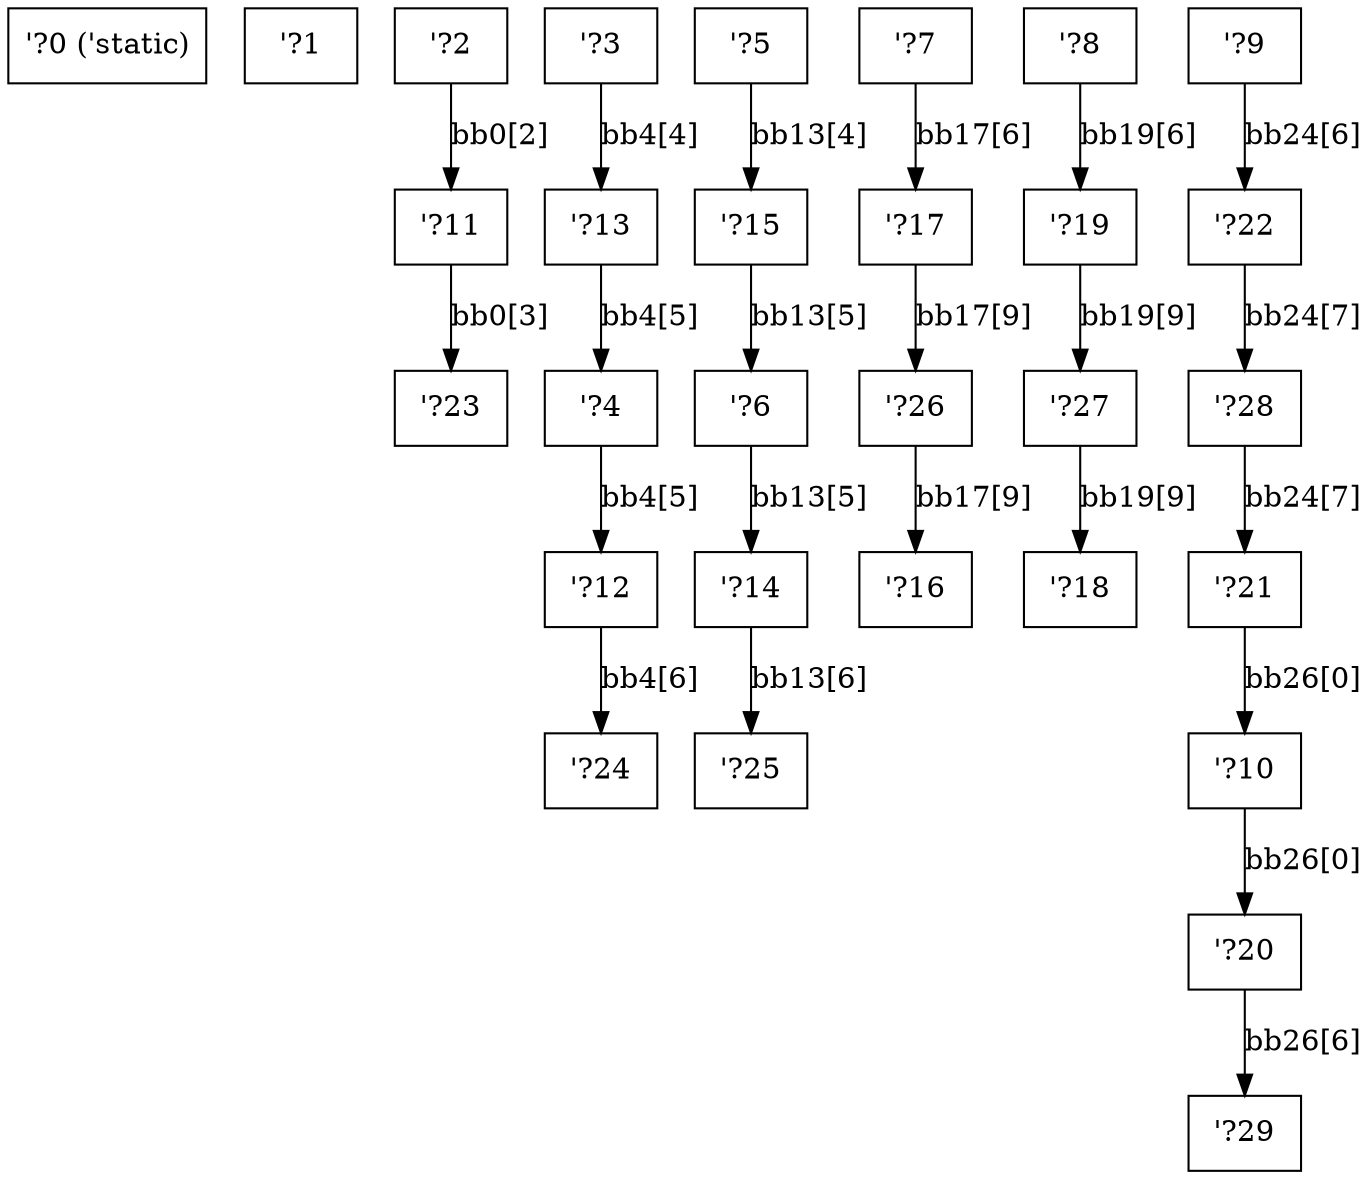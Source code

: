 digraph RegionInferenceContext {
    r0[label="\'?0 (\'static)"][shape="box"];
    r1[label="\'?1"][shape="box"];
    r2[label="\'?2"][shape="box"];
    r3[label="\'?3"][shape="box"];
    r4[label="\'?4"][shape="box"];
    r5[label="\'?5"][shape="box"];
    r6[label="\'?6"][shape="box"];
    r7[label="\'?7"][shape="box"];
    r8[label="\'?8"][shape="box"];
    r9[label="\'?9"][shape="box"];
    r10[label="\'?10"][shape="box"];
    r11[label="\'?11"][shape="box"];
    r12[label="\'?12"][shape="box"];
    r13[label="\'?13"][shape="box"];
    r14[label="\'?14"][shape="box"];
    r15[label="\'?15"][shape="box"];
    r16[label="\'?16"][shape="box"];
    r17[label="\'?17"][shape="box"];
    r18[label="\'?18"][shape="box"];
    r19[label="\'?19"][shape="box"];
    r20[label="\'?20"][shape="box"];
    r21[label="\'?21"][shape="box"];
    r22[label="\'?22"][shape="box"];
    r23[label="\'?23"][shape="box"];
    r24[label="\'?24"][shape="box"];
    r25[label="\'?25"][shape="box"];
    r26[label="\'?26"][shape="box"];
    r27[label="\'?27"][shape="box"];
    r28[label="\'?28"][shape="box"];
    r29[label="\'?29"][shape="box"];
    r2 -> r11[label="bb0[2]"];
    r11 -> r23[label="bb0[3]"];
    r3 -> r13[label="bb4[4]"];
    r4 -> r12[label="bb4[5]"];
    r13 -> r4[label="bb4[5]"];
    r12 -> r24[label="bb4[6]"];
    r5 -> r15[label="bb13[4]"];
    r6 -> r14[label="bb13[5]"];
    r15 -> r6[label="bb13[5]"];
    r14 -> r25[label="bb13[6]"];
    r7 -> r17[label="bb17[6]"];
    r26 -> r16[label="bb17[9]"];
    r17 -> r26[label="bb17[9]"];
    r8 -> r19[label="bb19[6]"];
    r27 -> r18[label="bb19[9]"];
    r19 -> r27[label="bb19[9]"];
    r9 -> r22[label="bb24[6]"];
    r28 -> r21[label="bb24[7]"];
    r22 -> r28[label="bb24[7]"];
    r10 -> r20[label="bb26[0]"];
    r21 -> r10[label="bb26[0]"];
    r20 -> r29[label="bb26[6]"];
}
